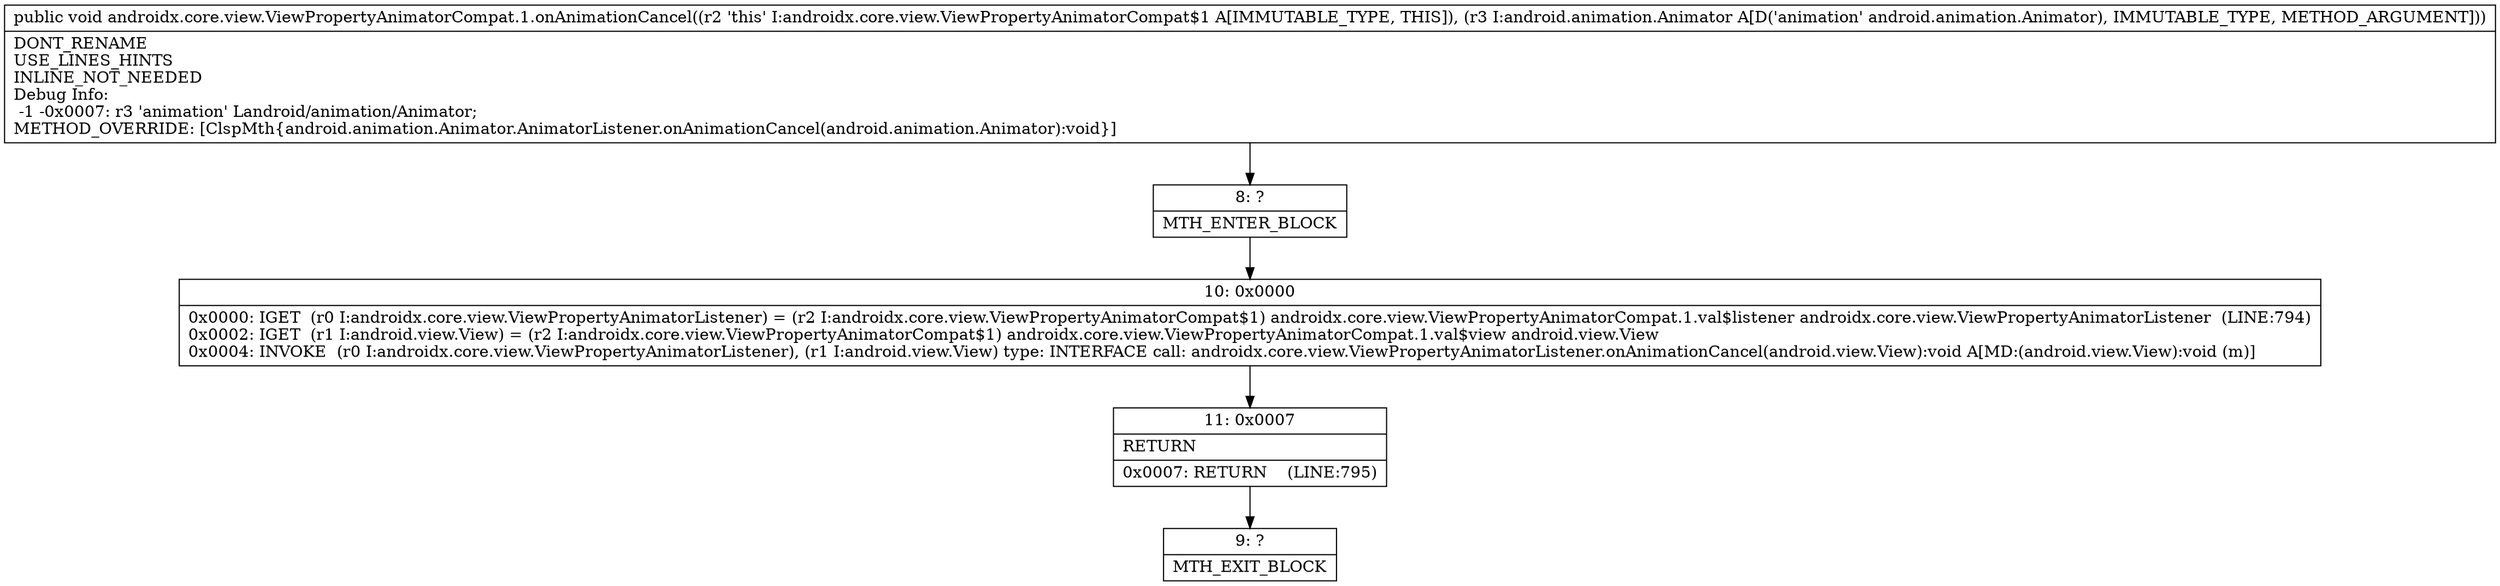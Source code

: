digraph "CFG forandroidx.core.view.ViewPropertyAnimatorCompat.1.onAnimationCancel(Landroid\/animation\/Animator;)V" {
Node_8 [shape=record,label="{8\:\ ?|MTH_ENTER_BLOCK\l}"];
Node_10 [shape=record,label="{10\:\ 0x0000|0x0000: IGET  (r0 I:androidx.core.view.ViewPropertyAnimatorListener) = (r2 I:androidx.core.view.ViewPropertyAnimatorCompat$1) androidx.core.view.ViewPropertyAnimatorCompat.1.val$listener androidx.core.view.ViewPropertyAnimatorListener  (LINE:794)\l0x0002: IGET  (r1 I:android.view.View) = (r2 I:androidx.core.view.ViewPropertyAnimatorCompat$1) androidx.core.view.ViewPropertyAnimatorCompat.1.val$view android.view.View \l0x0004: INVOKE  (r0 I:androidx.core.view.ViewPropertyAnimatorListener), (r1 I:android.view.View) type: INTERFACE call: androidx.core.view.ViewPropertyAnimatorListener.onAnimationCancel(android.view.View):void A[MD:(android.view.View):void (m)]\l}"];
Node_11 [shape=record,label="{11\:\ 0x0007|RETURN\l|0x0007: RETURN    (LINE:795)\l}"];
Node_9 [shape=record,label="{9\:\ ?|MTH_EXIT_BLOCK\l}"];
MethodNode[shape=record,label="{public void androidx.core.view.ViewPropertyAnimatorCompat.1.onAnimationCancel((r2 'this' I:androidx.core.view.ViewPropertyAnimatorCompat$1 A[IMMUTABLE_TYPE, THIS]), (r3 I:android.animation.Animator A[D('animation' android.animation.Animator), IMMUTABLE_TYPE, METHOD_ARGUMENT]))  | DONT_RENAME\lUSE_LINES_HINTS\lINLINE_NOT_NEEDED\lDebug Info:\l  \-1 \-0x0007: r3 'animation' Landroid\/animation\/Animator;\lMETHOD_OVERRIDE: [ClspMth\{android.animation.Animator.AnimatorListener.onAnimationCancel(android.animation.Animator):void\}]\l}"];
MethodNode -> Node_8;Node_8 -> Node_10;
Node_10 -> Node_11;
Node_11 -> Node_9;
}

